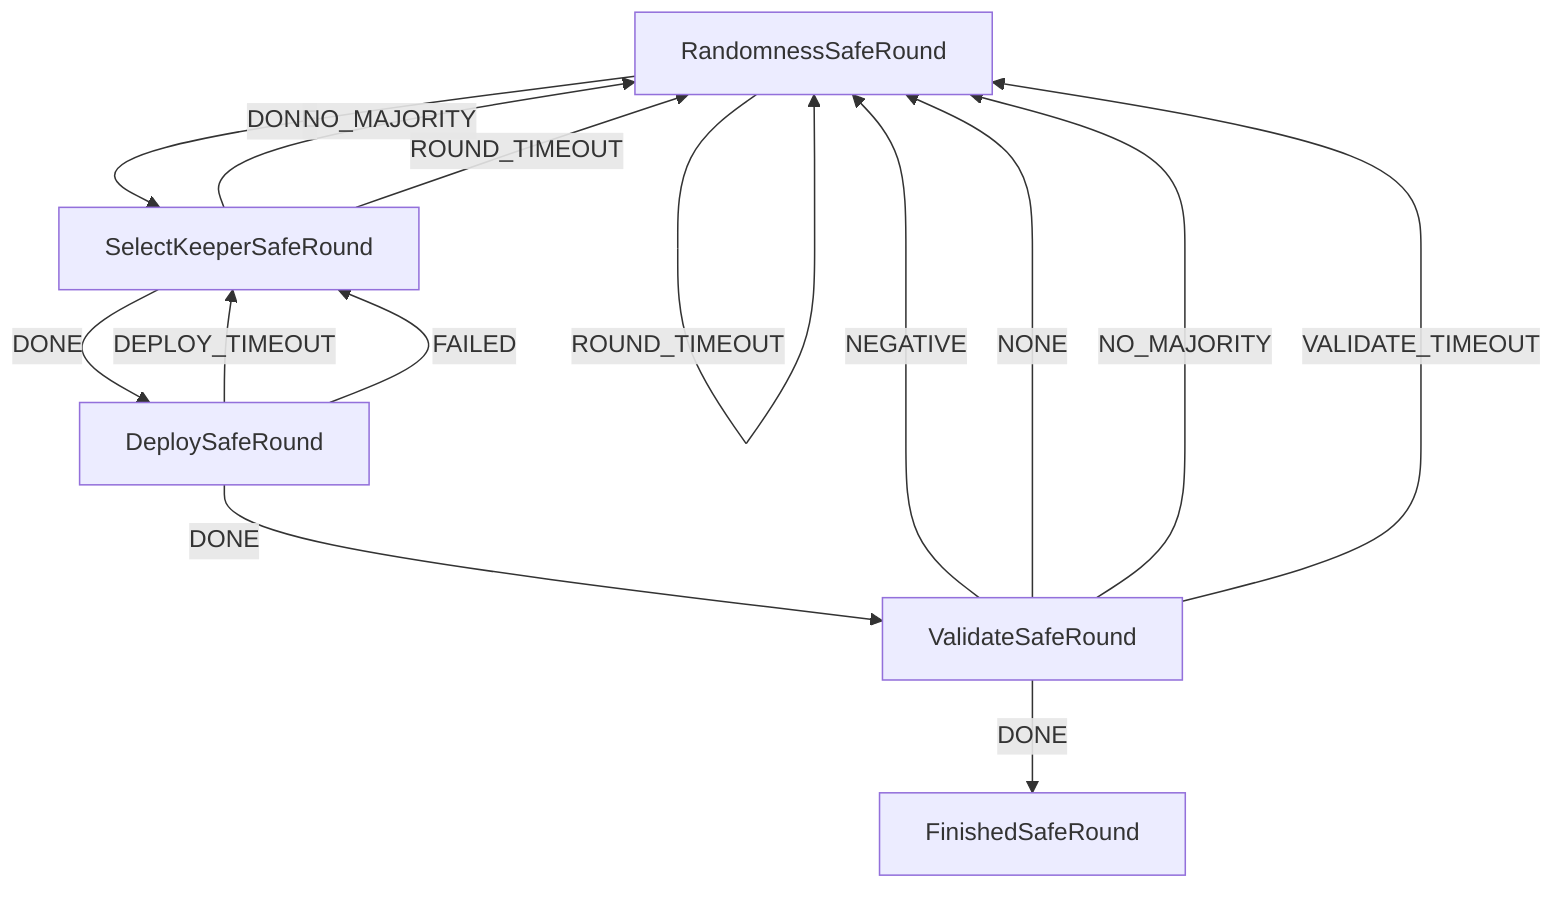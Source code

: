 graph TD
  RandomnessSafeRound
  DeploySafeRound
  FinishedSafeRound
  RandomnessSafeRound
  SelectKeeperSafeRound
  ValidateSafeRound
  DeploySafeRound -->|DEPLOY_TIMEOUT| SelectKeeperSafeRound
  DeploySafeRound -->|DONE| ValidateSafeRound
  DeploySafeRound -->|FAILED| SelectKeeperSafeRound
  RandomnessSafeRound -->|DONE| SelectKeeperSafeRound
  RandomnessSafeRound -->|NO_MAJORITY| RandomnessSafeRound
  RandomnessSafeRound -->|ROUND_TIMEOUT| RandomnessSafeRound
  SelectKeeperSafeRound -->|DONE| DeploySafeRound
  SelectKeeperSafeRound -->|NO_MAJORITY| RandomnessSafeRound
  SelectKeeperSafeRound -->|ROUND_TIMEOUT| RandomnessSafeRound
  ValidateSafeRound -->|DONE| FinishedSafeRound
  ValidateSafeRound -->|NEGATIVE| RandomnessSafeRound
  ValidateSafeRound -->|NONE| RandomnessSafeRound
  ValidateSafeRound -->|NO_MAJORITY| RandomnessSafeRound
  ValidateSafeRound -->|VALIDATE_TIMEOUT| RandomnessSafeRound